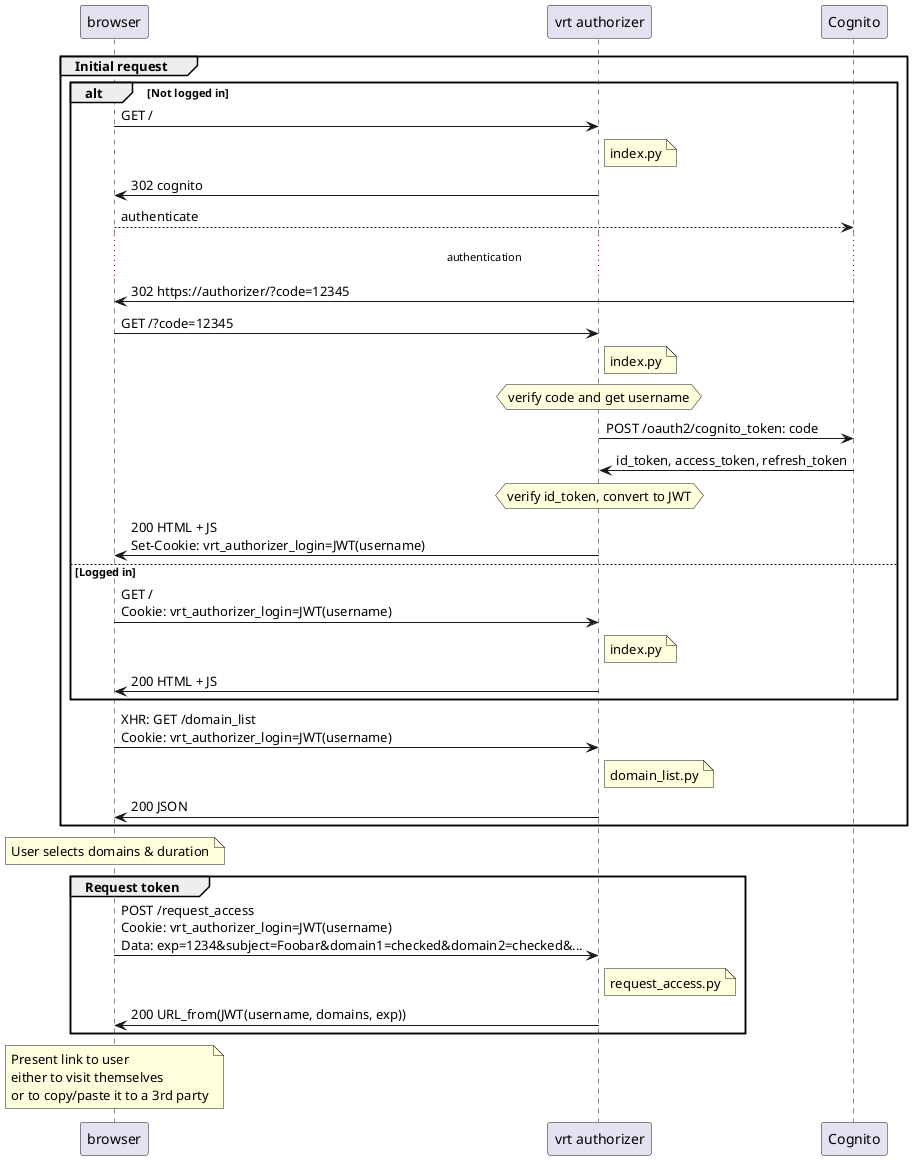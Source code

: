 @startuml

participant browser
participant "vrt authorizer" as auth
participant "Cognito" as cognito

group Initial request

alt Not logged in

browser -> auth: GET /
note right of auth: index.py
browser <- auth: 302 cognito

browser --> cognito: authenticate
...authentication...
browser <- cognito: 302 https://authorizer/?code=12345

browser -> auth: GET /?code=12345
note right of auth: index.py
hnote over auth: verify code and get username
auth -> cognito: POST /oauth2/cognito_token: code
auth <- cognito: id_token, access_token, refresh_token
hnote over auth: verify id_token, convert to JWT
browser <- auth: 200 HTML + JS\nSet-Cookie: vrt_authorizer_login=JWT(username)

else Logged in

browser -> auth: GET /\nCookie: vrt_authorizer_login=JWT(username)
note right of auth: index.py
browser <- auth: 200 HTML + JS

end

browser -> auth: XHR: GET /domain_list\nCookie: vrt_authorizer_login=JWT(username)
note right of auth: domain_list.py
browser <- auth: 200 JSON

end


note over browser: User selects domains & duration


group Request token

browser -> auth: POST /request_access\nCookie: vrt_authorizer_login=JWT(username)\nData: exp=1234&subject=Foobar&domain1=checked&domain2=checked&...
note right of auth: request_access.py
browser <- auth: 200 URL_from(JWT(username, domains, exp))

end


note over browser
    Present link to user
    either to visit themselves
    or to copy/paste it to a 3rd party
end note

@enduml
